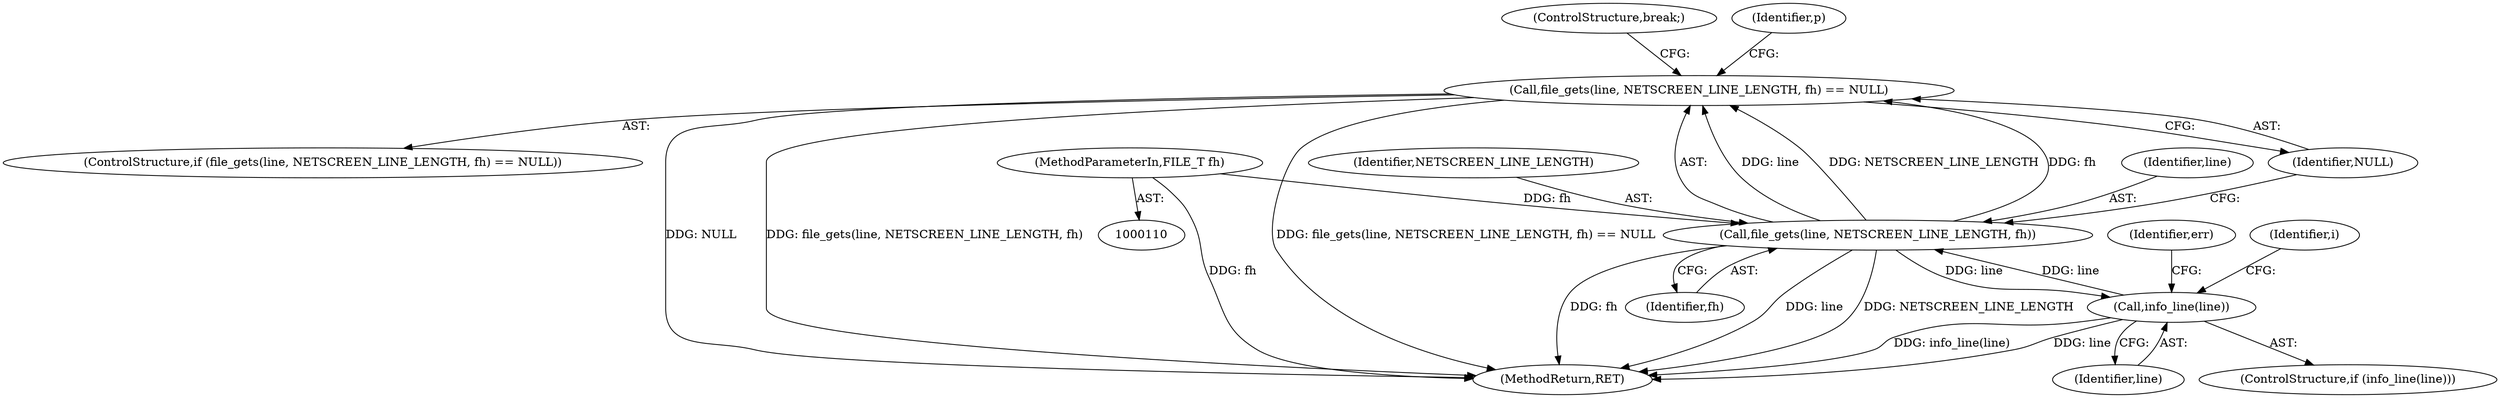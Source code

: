 digraph "0_wireshark_6a140eca7b78b230f1f90a739a32257476513c78_1@API" {
"1000144" [label="(Call,file_gets(line, NETSCREEN_LINE_LENGTH, fh) == NULL)"];
"1000145" [label="(Call,file_gets(line, NETSCREEN_LINE_LENGTH, fh))"];
"1000187" [label="(Call,info_line(line))"];
"1000111" [label="(MethodParameterIn,FILE_T fh)"];
"1000151" [label="(ControlStructure,break;)"];
"1000146" [label="(Identifier,line)"];
"1000143" [label="(ControlStructure,if (file_gets(line, NETSCREEN_LINE_LENGTH, fh) == NULL))"];
"1000320" [label="(MethodReturn,RET)"];
"1000145" [label="(Call,file_gets(line, NETSCREEN_LINE_LENGTH, fh))"];
"1000148" [label="(Identifier,fh)"];
"1000111" [label="(MethodParameterIn,FILE_T fh)"];
"1000188" [label="(Identifier,line)"];
"1000201" [label="(Identifier,err)"];
"1000186" [label="(ControlStructure,if (info_line(line)))"];
"1000187" [label="(Call,info_line(line))"];
"1000149" [label="(Identifier,NULL)"];
"1000154" [label="(Identifier,p)"];
"1000193" [label="(Identifier,i)"];
"1000144" [label="(Call,file_gets(line, NETSCREEN_LINE_LENGTH, fh) == NULL)"];
"1000147" [label="(Identifier,NETSCREEN_LINE_LENGTH)"];
"1000144" -> "1000143"  [label="AST: "];
"1000144" -> "1000149"  [label="CFG: "];
"1000145" -> "1000144"  [label="AST: "];
"1000149" -> "1000144"  [label="AST: "];
"1000151" -> "1000144"  [label="CFG: "];
"1000154" -> "1000144"  [label="CFG: "];
"1000144" -> "1000320"  [label="DDG: file_gets(line, NETSCREEN_LINE_LENGTH, fh) == NULL"];
"1000144" -> "1000320"  [label="DDG: NULL"];
"1000144" -> "1000320"  [label="DDG: file_gets(line, NETSCREEN_LINE_LENGTH, fh)"];
"1000145" -> "1000144"  [label="DDG: line"];
"1000145" -> "1000144"  [label="DDG: NETSCREEN_LINE_LENGTH"];
"1000145" -> "1000144"  [label="DDG: fh"];
"1000145" -> "1000148"  [label="CFG: "];
"1000146" -> "1000145"  [label="AST: "];
"1000147" -> "1000145"  [label="AST: "];
"1000148" -> "1000145"  [label="AST: "];
"1000149" -> "1000145"  [label="CFG: "];
"1000145" -> "1000320"  [label="DDG: fh"];
"1000145" -> "1000320"  [label="DDG: line"];
"1000145" -> "1000320"  [label="DDG: NETSCREEN_LINE_LENGTH"];
"1000187" -> "1000145"  [label="DDG: line"];
"1000111" -> "1000145"  [label="DDG: fh"];
"1000145" -> "1000187"  [label="DDG: line"];
"1000187" -> "1000186"  [label="AST: "];
"1000187" -> "1000188"  [label="CFG: "];
"1000188" -> "1000187"  [label="AST: "];
"1000193" -> "1000187"  [label="CFG: "];
"1000201" -> "1000187"  [label="CFG: "];
"1000187" -> "1000320"  [label="DDG: line"];
"1000187" -> "1000320"  [label="DDG: info_line(line)"];
"1000111" -> "1000110"  [label="AST: "];
"1000111" -> "1000320"  [label="DDG: fh"];
}
